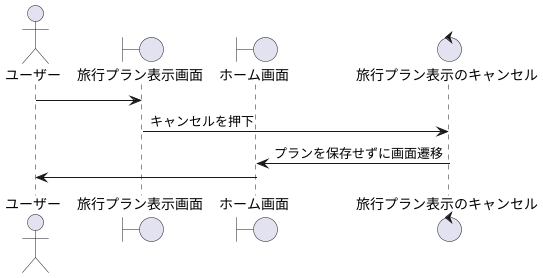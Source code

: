 @startuml

actor ユーザー

boundary 旅行プラン表示画面
boundary ホーム画面

control 旅行プラン表示のキャンセル

ユーザー -> 旅行プラン表示画面
旅行プラン表示画面 -> 旅行プラン表示のキャンセル : キャンセルを押下

旅行プラン表示のキャンセル -> ホーム画面 : プランを保存せずに画面遷移

ホーム画面 -> ユーザー

@enduml